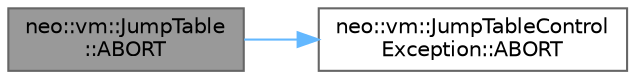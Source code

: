 digraph "neo::vm::JumpTable::ABORT"
{
 // LATEX_PDF_SIZE
  bgcolor="transparent";
  edge [fontname=Helvetica,fontsize=10,labelfontname=Helvetica,labelfontsize=10];
  node [fontname=Helvetica,fontsize=10,shape=box,height=0.2,width=0.4];
  rankdir="LR";
  Node1 [id="Node000001",label="neo::vm::JumpTable\l::ABORT",height=0.2,width=0.4,color="gray40", fillcolor="grey60", style="filled", fontcolor="black",tooltip=" "];
  Node1 -> Node2 [id="edge2_Node000001_Node000002",color="steelblue1",style="solid",tooltip=" "];
  Node2 [id="Node000002",label="neo::vm::JumpTableControl\lException::ABORT",height=0.2,width=0.4,color="grey40", fillcolor="white", style="filled",URL="$classneo_1_1vm_1_1_jump_table_control_exception.html#a910136522ae5f1e623d271aa4a456d4d",tooltip=" "];
}

